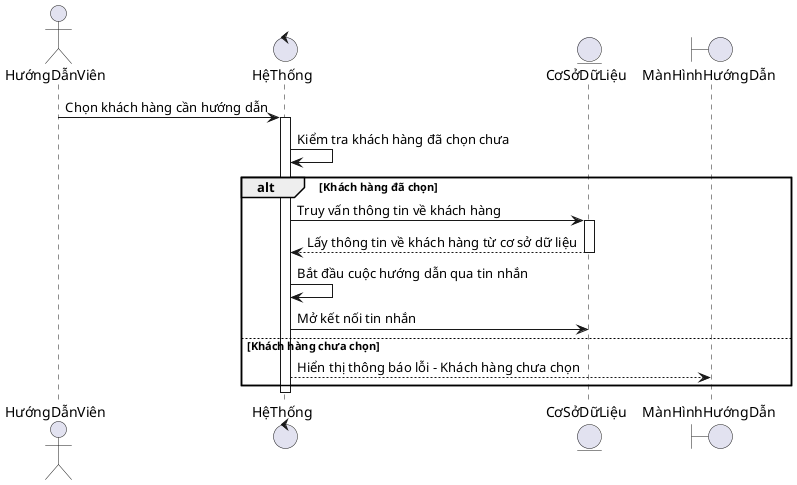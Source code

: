 @startuml liveInstructions_sequence_diagram

actor HướngDẫnViên
control HệThống
entity CơSởDữLiệu
boundary MànHìnhHướngDẫn

HướngDẫnViên -> HệThống: Chọn khách hàng cần hướng dẫn
activate HệThống

HệThống -> HệThống: Kiểm tra khách hàng đã chọn chưa
alt Khách hàng đã chọn
  HệThống -> CơSởDữLiệu: Truy vấn thông tin về khách hàng
  activate CơSởDữLiệu
  CơSởDữLiệu --> HệThống: Lấy thông tin về khách hàng từ cơ sở dữ liệu
  deactivate CơSởDữLiệu
  HệThống -> HệThống: Bắt đầu cuộc hướng dẫn qua tin nhắn
  HệThống -> CơSởDữLiệu: Mở kết nối tin nhắn
else Khách hàng chưa chọn
  HệThống --> MànHìnhHướngDẫn: Hiển thị thông báo lỗi - Khách hàng chưa chọn
end

deactivate HệThống

@enduml
